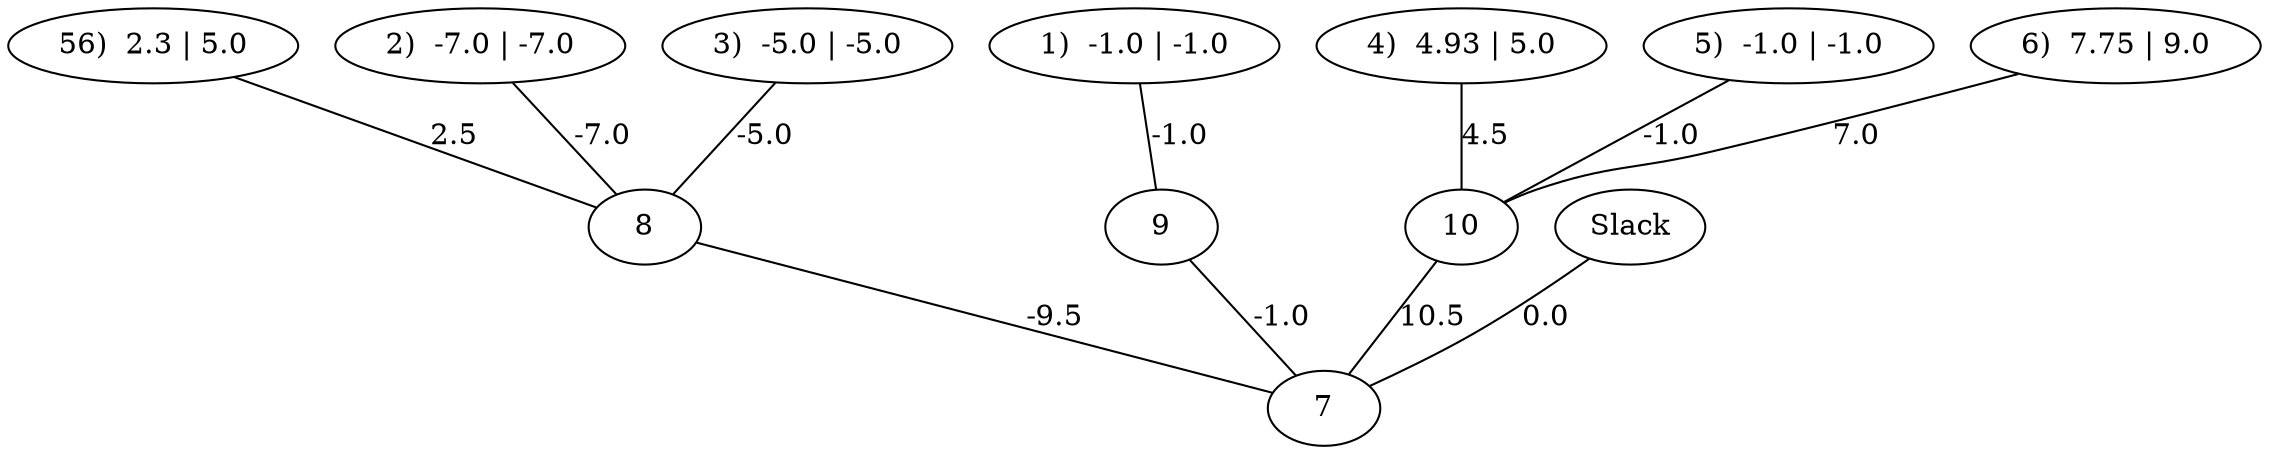 strict graph G {
  7 [ label="7" ];
  8 [ label="8" ];
  56 [ label="56)  2.3 | 5.0" ];
  2 [ label="2)  -7.0 | -7.0" ];
  3 [ label="3)  -5.0 | -5.0" ];
  9 [ label="9" ];
  1 [ label="1)  -1.0 | -1.0" ];
  10 [ label="10" ];
  4 [ label="4)  4.93 | 5.0" ];
  5 [ label="5)  -1.0 | -1.0" ];
  6 [ label="6)  7.75 | 9.0" ];
  0 [ label="Slack" ];
  8 -- 7 [ label="-9.5" ];
  56 -- 8 [ label="2.5" ];
  2 -- 8 [ label="-7.0" ];
  3 -- 8 [ label="-5.0" ];
  9 -- 7 [ label="-1.0" ];
  1 -- 9 [ label="-1.0" ];
  10 -- 7 [ label="10.5" ];
  4 -- 10 [ label="4.5" ];
  5 -- 10 [ label="-1.0" ];
  6 -- 10 [ label="7.0" ];
  0 -- 7 [ label="0.0" ];
}
